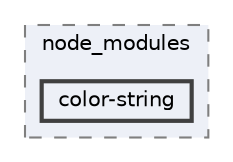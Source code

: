 digraph "C:/Users/arisc/OneDrive/Documents/GitHub/FINAL/EcoEats-Project/node_modules/color-string"
{
 // LATEX_PDF_SIZE
  bgcolor="transparent";
  edge [fontname=Helvetica,fontsize=10,labelfontname=Helvetica,labelfontsize=10];
  node [fontname=Helvetica,fontsize=10,shape=box,height=0.2,width=0.4];
  compound=true
  subgraph clusterdir_5091f2b68170d33f954320199e2fed0a {
    graph [ bgcolor="#edf0f7", pencolor="grey50", label="node_modules", fontname=Helvetica,fontsize=10 style="filled,dashed", URL="dir_5091f2b68170d33f954320199e2fed0a.html",tooltip=""]
  dir_10903f01b90ffba46f5cce33eea476f7 [label="color-string", fillcolor="#edf0f7", color="grey25", style="filled,bold", URL="dir_10903f01b90ffba46f5cce33eea476f7.html",tooltip=""];
  }
}
